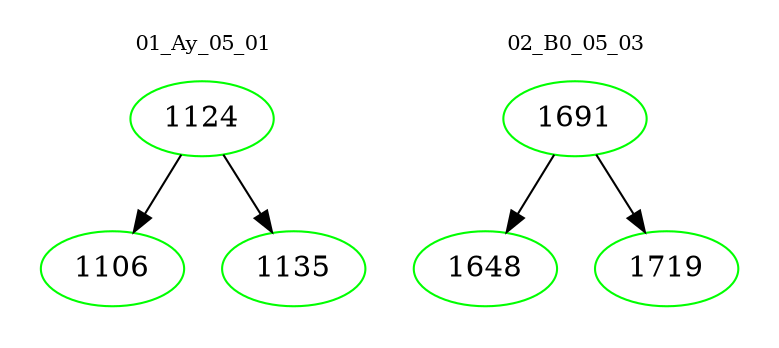 digraph{
subgraph cluster_0 {
color = white
label = "01_Ay_05_01";
fontsize=10;
T0_1124 [label="1124", color="green"]
T0_1124 -> T0_1106 [color="black"]
T0_1106 [label="1106", color="green"]
T0_1124 -> T0_1135 [color="black"]
T0_1135 [label="1135", color="green"]
}
subgraph cluster_1 {
color = white
label = "02_B0_05_03";
fontsize=10;
T1_1691 [label="1691", color="green"]
T1_1691 -> T1_1648 [color="black"]
T1_1648 [label="1648", color="green"]
T1_1691 -> T1_1719 [color="black"]
T1_1719 [label="1719", color="green"]
}
}
